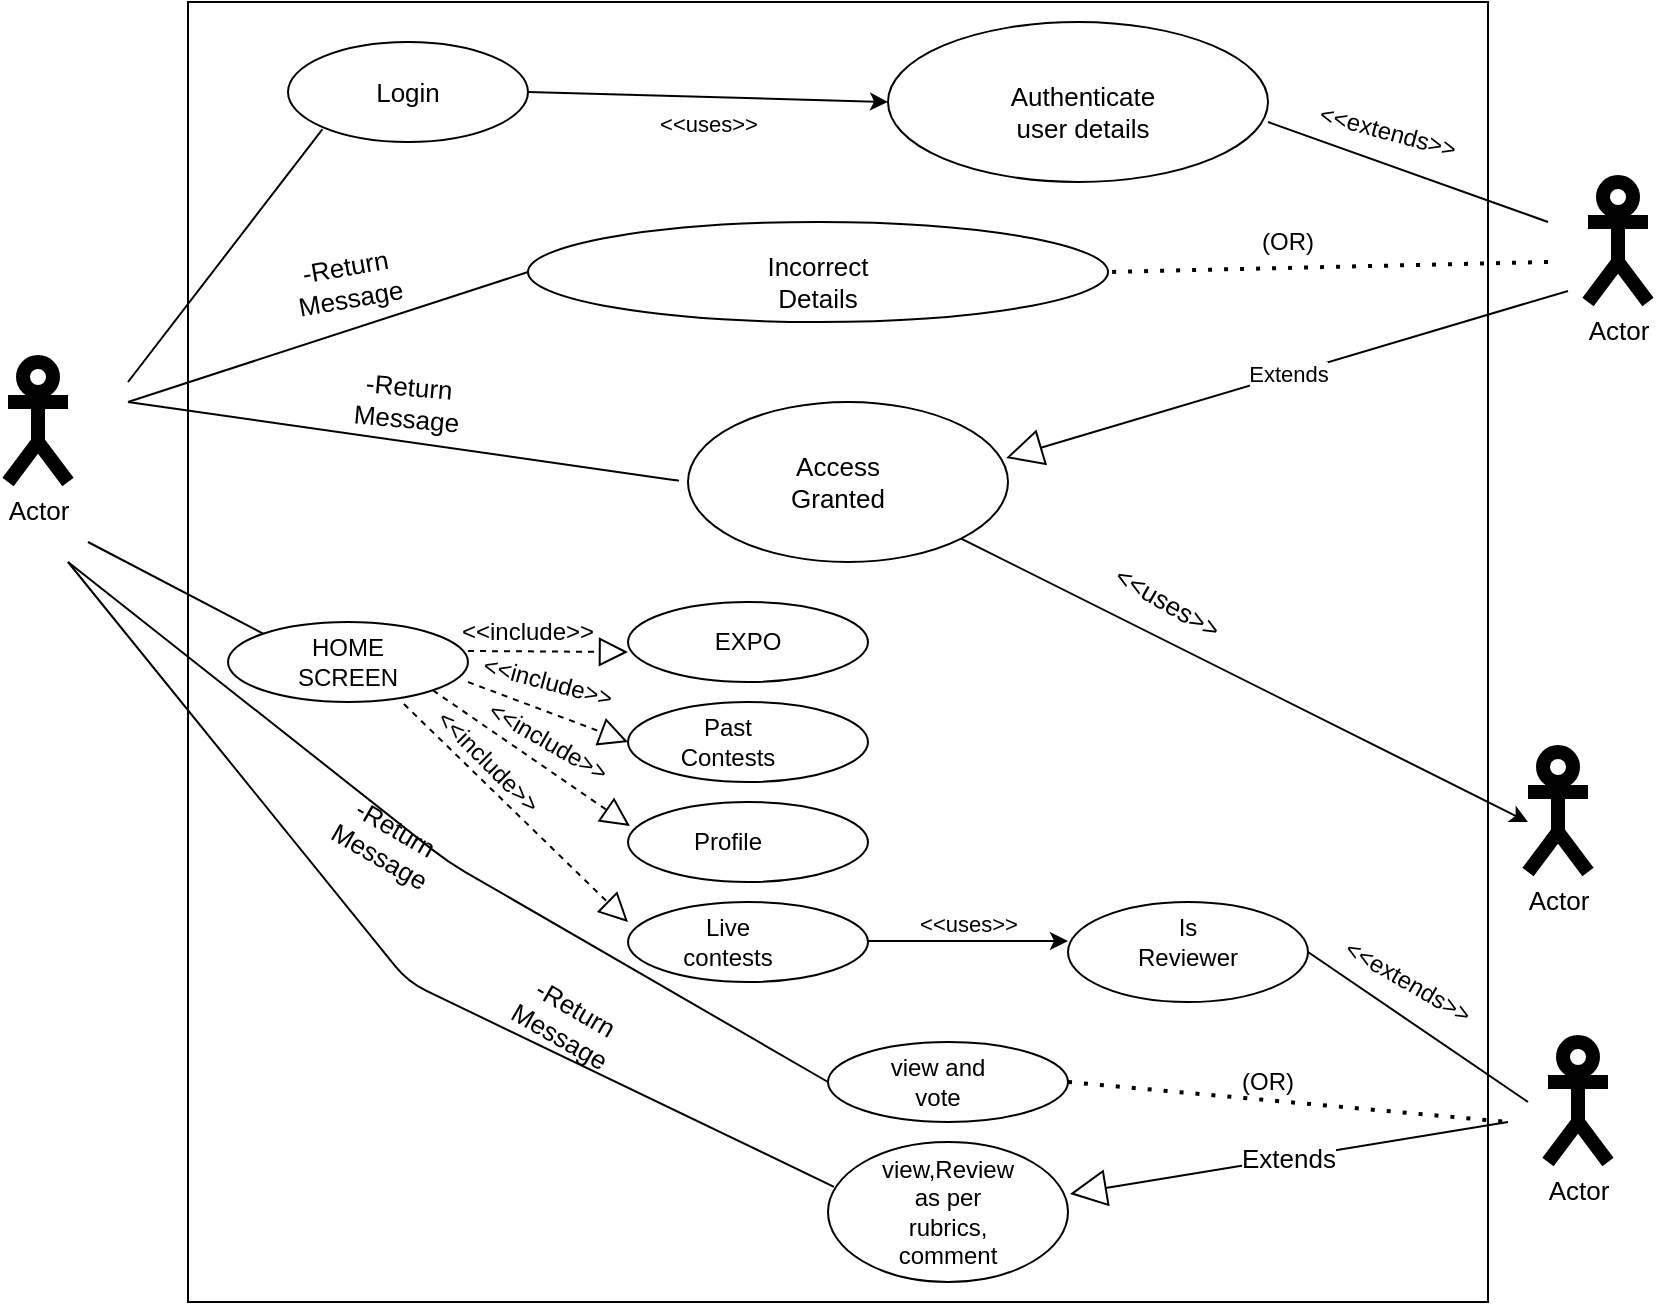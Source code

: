 <mxfile version="14.7.3" type="github">
  <diagram id="A8ZHLsBg5jNTWYTJPtdr" name="Page-1">
    <mxGraphModel dx="868" dy="450" grid="1" gridSize="10" guides="1" tooltips="1" connect="1" arrows="1" fold="1" page="1" pageScale="1" pageWidth="850" pageHeight="1100" math="0" shadow="0">
      <root>
        <mxCell id="0" />
        <mxCell id="1" parent="0" />
        <mxCell id="eQ1egmPzLXoseRVbnO5j-1" value="" style="whiteSpace=wrap;html=1;aspect=fixed;" parent="1" vertex="1">
          <mxGeometry x="240" y="60" width="650" height="650" as="geometry" />
        </mxCell>
        <object label="" id="eQ1egmPzLXoseRVbnO5j-4">
          <mxCell style="ellipse;whiteSpace=wrap;html=1;" parent="1" vertex="1">
            <mxGeometry x="290" y="80" width="120" height="50" as="geometry" />
          </mxCell>
        </object>
        <mxCell id="eQ1egmPzLXoseRVbnO5j-5" value="" style="ellipse;whiteSpace=wrap;html=1;" parent="1" vertex="1">
          <mxGeometry x="590" y="70" width="190" height="80" as="geometry" />
        </mxCell>
        <mxCell id="eQ1egmPzLXoseRVbnO5j-9" value="" style="endArrow=none;html=1;" parent="1" edge="1">
          <mxGeometry width="50" height="50" relative="1" as="geometry">
            <mxPoint x="780" y="120" as="sourcePoint" />
            <mxPoint x="920" y="170" as="targetPoint" />
          </mxGeometry>
        </mxCell>
        <mxCell id="eQ1egmPzLXoseRVbnO5j-15" value="" style="ellipse;whiteSpace=wrap;html=1;" parent="1" vertex="1">
          <mxGeometry x="410" y="170" width="290" height="50" as="geometry" />
        </mxCell>
        <mxCell id="eQ1egmPzLXoseRVbnO5j-18" value="" style="endArrow=none;html=1;" parent="1" edge="1">
          <mxGeometry width="50" height="50" relative="1" as="geometry">
            <mxPoint x="210" y="250" as="sourcePoint" />
            <mxPoint x="210" y="250" as="targetPoint" />
            <Array as="points">
              <mxPoint x="310" y="120" />
            </Array>
          </mxGeometry>
        </mxCell>
        <mxCell id="XVeC--o7v-HrkIY68JHf-1" value="" style="ellipse;whiteSpace=wrap;html=1;" vertex="1" parent="1">
          <mxGeometry x="490" y="260" width="160" height="80" as="geometry" />
        </mxCell>
        <mxCell id="XVeC--o7v-HrkIY68JHf-4" value="" style="endArrow=none;html=1;" edge="1" parent="1">
          <mxGeometry width="50" height="50" relative="1" as="geometry">
            <mxPoint x="210" y="260" as="sourcePoint" />
            <mxPoint x="210" y="260" as="targetPoint" />
            <Array as="points">
              <mxPoint x="490" y="300" />
            </Array>
          </mxGeometry>
        </mxCell>
        <mxCell id="XVeC--o7v-HrkIY68JHf-16" value="" style="endArrow=none;html=1;exitX=0;exitY=0.5;exitDx=0;exitDy=0;" edge="1" parent="1" source="eQ1egmPzLXoseRVbnO5j-15">
          <mxGeometry width="50" height="50" relative="1" as="geometry">
            <mxPoint x="280" y="260" as="sourcePoint" />
            <mxPoint x="210" y="260" as="targetPoint" />
          </mxGeometry>
        </mxCell>
        <mxCell id="XVeC--o7v-HrkIY68JHf-17" value="" style="endArrow=none;dashed=1;html=1;dashPattern=1 3;strokeWidth=2;entryX=1;entryY=0.5;entryDx=0;entryDy=0;" edge="1" parent="1" target="eQ1egmPzLXoseRVbnO5j-15">
          <mxGeometry width="50" height="50" relative="1" as="geometry">
            <mxPoint x="920" y="190" as="sourcePoint" />
            <mxPoint x="630" y="230" as="targetPoint" />
          </mxGeometry>
        </mxCell>
        <mxCell id="XVeC--o7v-HrkIY68JHf-19" value="" style="endArrow=classic;html=1;" edge="1" parent="1" source="XVeC--o7v-HrkIY68JHf-1">
          <mxGeometry width="50" height="50" relative="1" as="geometry">
            <mxPoint x="580" y="500" as="sourcePoint" />
            <mxPoint x="910" y="470" as="targetPoint" />
          </mxGeometry>
        </mxCell>
        <mxCell id="XVeC--o7v-HrkIY68JHf-20" value="" style="ellipse;whiteSpace=wrap;html=1;" vertex="1" parent="1">
          <mxGeometry x="260" y="370" width="120" height="40" as="geometry" />
        </mxCell>
        <mxCell id="XVeC--o7v-HrkIY68JHf-21" value="HOME SCREEN" style="text;html=1;strokeColor=none;fillColor=none;align=center;verticalAlign=middle;whiteSpace=wrap;rounded=0;" vertex="1" parent="1">
          <mxGeometry x="300" y="380" width="40" height="20" as="geometry" />
        </mxCell>
        <mxCell id="XVeC--o7v-HrkIY68JHf-22" value="" style="ellipse;whiteSpace=wrap;html=1;" vertex="1" parent="1">
          <mxGeometry x="460" y="410" width="120" height="40" as="geometry" />
        </mxCell>
        <mxCell id="XVeC--o7v-HrkIY68JHf-23" value="" style="ellipse;whiteSpace=wrap;html=1;" vertex="1" parent="1">
          <mxGeometry x="460" y="360" width="120" height="40" as="geometry" />
        </mxCell>
        <mxCell id="XVeC--o7v-HrkIY68JHf-24" value="" style="ellipse;whiteSpace=wrap;html=1;" vertex="1" parent="1">
          <mxGeometry x="460" y="510" width="120" height="40" as="geometry" />
        </mxCell>
        <mxCell id="XVeC--o7v-HrkIY68JHf-25" value="" style="ellipse;whiteSpace=wrap;html=1;" vertex="1" parent="1">
          <mxGeometry x="460" y="460" width="120" height="40" as="geometry" />
        </mxCell>
        <mxCell id="XVeC--o7v-HrkIY68JHf-26" value="" style="ellipse;whiteSpace=wrap;html=1;" vertex="1" parent="1">
          <mxGeometry x="680" y="510" width="120" height="50" as="geometry" />
        </mxCell>
        <mxCell id="XVeC--o7v-HrkIY68JHf-29" value="" style="endArrow=classic;html=1;" edge="1" parent="1">
          <mxGeometry relative="1" as="geometry">
            <mxPoint x="580" y="529.5" as="sourcePoint" />
            <mxPoint x="680" y="529.5" as="targetPoint" />
          </mxGeometry>
        </mxCell>
        <mxCell id="XVeC--o7v-HrkIY68JHf-30" value="&amp;lt;&amp;lt;uses&amp;gt;&amp;gt;" style="edgeLabel;resizable=0;html=1;align=center;verticalAlign=middle;" connectable="0" vertex="1" parent="XVeC--o7v-HrkIY68JHf-29">
          <mxGeometry relative="1" as="geometry">
            <mxPoint y="-9" as="offset" />
          </mxGeometry>
        </mxCell>
        <mxCell id="XVeC--o7v-HrkIY68JHf-39" value="" style="ellipse;whiteSpace=wrap;html=1;" vertex="1" parent="1">
          <mxGeometry x="560" y="580" width="120" height="40" as="geometry" />
        </mxCell>
        <mxCell id="XVeC--o7v-HrkIY68JHf-40" value="" style="ellipse;whiteSpace=wrap;html=1;" vertex="1" parent="1">
          <mxGeometry x="560" y="630" width="120" height="70" as="geometry" />
        </mxCell>
        <mxCell id="XVeC--o7v-HrkIY68JHf-45" value="" style="endArrow=none;html=1;exitX=0;exitY=0;exitDx=0;exitDy=0;" edge="1" parent="1" source="XVeC--o7v-HrkIY68JHf-20">
          <mxGeometry width="50" height="50" relative="1" as="geometry">
            <mxPoint x="490" y="570" as="sourcePoint" />
            <mxPoint x="190" y="330" as="targetPoint" />
          </mxGeometry>
        </mxCell>
        <mxCell id="XVeC--o7v-HrkIY68JHf-46" value="" style="endArrow=none;html=1;entryX=0;entryY=0.5;entryDx=0;entryDy=0;" edge="1" parent="1" target="XVeC--o7v-HrkIY68JHf-39">
          <mxGeometry width="50" height="50" relative="1" as="geometry">
            <mxPoint x="180" y="340" as="sourcePoint" />
            <mxPoint x="540" y="520" as="targetPoint" />
            <Array as="points">
              <mxPoint x="370" y="490" />
            </Array>
          </mxGeometry>
        </mxCell>
        <mxCell id="XVeC--o7v-HrkIY68JHf-49" value="" style="endArrow=none;html=1;entryX=0.025;entryY=0.32;entryDx=0;entryDy=0;entryPerimeter=0;" edge="1" parent="1" target="XVeC--o7v-HrkIY68JHf-40">
          <mxGeometry width="50" height="50" relative="1" as="geometry">
            <mxPoint x="180" y="340" as="sourcePoint" />
            <mxPoint x="540" y="510" as="targetPoint" />
            <Array as="points">
              <mxPoint x="350" y="550" />
            </Array>
          </mxGeometry>
        </mxCell>
        <mxCell id="XVeC--o7v-HrkIY68JHf-52" value="" style="endArrow=none;html=1;entryX=1;entryY=0.5;entryDx=0;entryDy=0;" edge="1" parent="1" target="XVeC--o7v-HrkIY68JHf-26">
          <mxGeometry width="50" height="50" relative="1" as="geometry">
            <mxPoint x="910" y="610" as="sourcePoint" />
            <mxPoint x="540" y="520" as="targetPoint" />
          </mxGeometry>
        </mxCell>
        <mxCell id="XVeC--o7v-HrkIY68JHf-53" value="&amp;lt;&amp;lt;extends&amp;gt;&amp;gt;" style="text;html=1;strokeColor=none;fillColor=none;align=center;verticalAlign=middle;whiteSpace=wrap;rounded=0;rotation=30;" vertex="1" parent="1">
          <mxGeometry x="830" y="540" width="40" height="20" as="geometry" />
        </mxCell>
        <mxCell id="XVeC--o7v-HrkIY68JHf-54" value="" style="endArrow=none;dashed=1;html=1;dashPattern=1 3;strokeWidth=2;exitX=1;exitY=0.5;exitDx=0;exitDy=0;" edge="1" parent="1" source="XVeC--o7v-HrkIY68JHf-39">
          <mxGeometry width="50" height="50" relative="1" as="geometry">
            <mxPoint x="490" y="570" as="sourcePoint" />
            <mxPoint x="900" y="620" as="targetPoint" />
          </mxGeometry>
        </mxCell>
        <mxCell id="XVeC--o7v-HrkIY68JHf-62" value="" style="endArrow=classic;html=1;exitX=1;exitY=0.5;exitDx=0;exitDy=0;entryX=0;entryY=0.5;entryDx=0;entryDy=0;" edge="1" parent="1" source="eQ1egmPzLXoseRVbnO5j-4" target="eQ1egmPzLXoseRVbnO5j-5">
          <mxGeometry relative="1" as="geometry">
            <mxPoint x="470" y="170" as="sourcePoint" />
            <mxPoint x="570" y="170" as="targetPoint" />
          </mxGeometry>
        </mxCell>
        <mxCell id="XVeC--o7v-HrkIY68JHf-63" value="&amp;lt;&amp;lt;uses&amp;gt;&amp;gt;" style="edgeLabel;resizable=0;html=1;align=center;verticalAlign=middle;" connectable="0" vertex="1" parent="XVeC--o7v-HrkIY68JHf-62">
          <mxGeometry relative="1" as="geometry">
            <mxPoint y="13" as="offset" />
          </mxGeometry>
        </mxCell>
        <mxCell id="XVeC--o7v-HrkIY68JHf-64" value="&amp;lt;&amp;lt;extends&amp;gt;&amp;gt;" style="text;html=1;strokeColor=none;fillColor=none;align=center;verticalAlign=middle;whiteSpace=wrap;rounded=0;rotation=15;" vertex="1" parent="1">
          <mxGeometry x="820" y="120" width="40" height="10" as="geometry" />
        </mxCell>
        <mxCell id="XVeC--o7v-HrkIY68JHf-66" value="" style="endArrow=block;dashed=1;endFill=0;endSize=12;html=1;" edge="1" parent="1">
          <mxGeometry width="160" relative="1" as="geometry">
            <mxPoint x="380" y="384.5" as="sourcePoint" />
            <mxPoint x="460" y="385" as="targetPoint" />
          </mxGeometry>
        </mxCell>
        <mxCell id="XVeC--o7v-HrkIY68JHf-67" value="" style="endArrow=block;dashed=1;endFill=0;endSize=12;html=1;exitX=1;exitY=0.75;exitDx=0;exitDy=0;exitPerimeter=0;entryX=0;entryY=0.5;entryDx=0;entryDy=0;" edge="1" parent="1" source="XVeC--o7v-HrkIY68JHf-20" target="XVeC--o7v-HrkIY68JHf-22">
          <mxGeometry width="160" relative="1" as="geometry">
            <mxPoint x="440" y="430" as="sourcePoint" />
            <mxPoint x="600" y="430" as="targetPoint" />
          </mxGeometry>
        </mxCell>
        <mxCell id="XVeC--o7v-HrkIY68JHf-68" value="" style="endArrow=block;dashed=1;endFill=0;endSize=12;html=1;exitX=1;exitY=1;exitDx=0;exitDy=0;entryX=0.008;entryY=0.3;entryDx=0;entryDy=0;entryPerimeter=0;" edge="1" parent="1" source="XVeC--o7v-HrkIY68JHf-20" target="XVeC--o7v-HrkIY68JHf-25">
          <mxGeometry width="160" relative="1" as="geometry">
            <mxPoint x="440" y="430" as="sourcePoint" />
            <mxPoint x="600" y="430" as="targetPoint" />
          </mxGeometry>
        </mxCell>
        <mxCell id="XVeC--o7v-HrkIY68JHf-69" value="" style="endArrow=block;dashed=1;endFill=0;endSize=12;html=1;exitX=0.733;exitY=1.025;exitDx=0;exitDy=0;exitPerimeter=0;" edge="1" parent="1" source="XVeC--o7v-HrkIY68JHf-20">
          <mxGeometry width="160" relative="1" as="geometry">
            <mxPoint x="440" y="430" as="sourcePoint" />
            <mxPoint x="460" y="520" as="targetPoint" />
          </mxGeometry>
        </mxCell>
        <mxCell id="XVeC--o7v-HrkIY68JHf-70" value="&amp;lt;&amp;lt;include&amp;gt;&amp;gt;" style="text;html=1;strokeColor=none;fillColor=none;align=center;verticalAlign=middle;whiteSpace=wrap;rounded=0;" vertex="1" parent="1">
          <mxGeometry x="410" y="370" height="10" as="geometry" />
        </mxCell>
        <mxCell id="XVeC--o7v-HrkIY68JHf-71" value="&amp;lt;&amp;lt;include&amp;gt;&amp;gt;" style="text;html=1;strokeColor=none;fillColor=none;align=center;verticalAlign=middle;whiteSpace=wrap;rounded=0;rotation=30;" vertex="1" parent="1">
          <mxGeometry x="420" y="425" height="10" as="geometry" />
        </mxCell>
        <mxCell id="XVeC--o7v-HrkIY68JHf-72" value="&amp;lt;&amp;lt;include&amp;gt;&amp;gt;" style="text;html=1;strokeColor=none;fillColor=none;align=center;verticalAlign=middle;whiteSpace=wrap;rounded=0;rotation=45;" vertex="1" parent="1">
          <mxGeometry x="370" y="430" width="40" height="20" as="geometry" />
        </mxCell>
        <mxCell id="XVeC--o7v-HrkIY68JHf-73" value="&amp;lt;&amp;lt;include&amp;gt;&amp;gt;" style="text;html=1;strokeColor=none;fillColor=none;align=center;verticalAlign=middle;whiteSpace=wrap;rounded=0;rotation=15;" vertex="1" parent="1">
          <mxGeometry x="400" y="390" width="40" height="20" as="geometry" />
        </mxCell>
        <mxCell id="XVeC--o7v-HrkIY68JHf-74" value="(OR)" style="text;html=1;strokeColor=none;fillColor=none;align=center;verticalAlign=middle;whiteSpace=wrap;rounded=0;" vertex="1" parent="1">
          <mxGeometry x="760" y="590" width="40" height="20" as="geometry" />
        </mxCell>
        <mxCell id="XVeC--o7v-HrkIY68JHf-75" value="(OR)" style="text;html=1;strokeColor=none;fillColor=none;align=center;verticalAlign=middle;whiteSpace=wrap;rounded=0;" vertex="1" parent="1">
          <mxGeometry x="770" y="170" width="40" height="20" as="geometry" />
        </mxCell>
        <mxCell id="XVeC--o7v-HrkIY68JHf-76" value="Extends" style="endArrow=block;endSize=16;endFill=0;html=1;entryX=0.994;entryY=0.35;entryDx=0;entryDy=0;entryPerimeter=0;" edge="1" parent="1" target="XVeC--o7v-HrkIY68JHf-1">
          <mxGeometry width="160" relative="1" as="geometry">
            <mxPoint x="930" y="204.46" as="sourcePoint" />
            <mxPoint x="600" y="210" as="targetPoint" />
          </mxGeometry>
        </mxCell>
        <mxCell id="XVeC--o7v-HrkIY68JHf-80" value="EXPO" style="text;html=1;strokeColor=none;fillColor=none;align=center;verticalAlign=middle;whiteSpace=wrap;rounded=0;" vertex="1" parent="1">
          <mxGeometry x="500" y="370" width="40" height="20" as="geometry" />
        </mxCell>
        <mxCell id="XVeC--o7v-HrkIY68JHf-81" value="Past Contests" style="text;html=1;strokeColor=none;fillColor=none;align=center;verticalAlign=middle;whiteSpace=wrap;rounded=0;" vertex="1" parent="1">
          <mxGeometry x="490" y="420" width="40" height="20" as="geometry" />
        </mxCell>
        <mxCell id="XVeC--o7v-HrkIY68JHf-82" value="Profile" style="text;html=1;strokeColor=none;fillColor=none;align=center;verticalAlign=middle;whiteSpace=wrap;rounded=0;" vertex="1" parent="1">
          <mxGeometry x="490" y="470" width="40" height="20" as="geometry" />
        </mxCell>
        <mxCell id="XVeC--o7v-HrkIY68JHf-83" value="Live contests" style="text;html=1;strokeColor=none;fillColor=none;align=center;verticalAlign=middle;whiteSpace=wrap;rounded=0;" vertex="1" parent="1">
          <mxGeometry x="490" y="520" width="40" height="20" as="geometry" />
        </mxCell>
        <mxCell id="XVeC--o7v-HrkIY68JHf-84" value="Is Reviewer" style="text;html=1;strokeColor=none;fillColor=none;align=center;verticalAlign=middle;whiteSpace=wrap;rounded=0;" vertex="1" parent="1">
          <mxGeometry x="720" y="520" width="40" height="20" as="geometry" />
        </mxCell>
        <mxCell id="XVeC--o7v-HrkIY68JHf-86" style="edgeStyle=orthogonalEdgeStyle;rounded=0;orthogonalLoop=1;jettySize=auto;html=1;exitX=0.5;exitY=0;exitDx=0;exitDy=0;entryX=0.75;entryY=0;entryDx=0;entryDy=0;startArrow=none;" edge="1" parent="1">
          <mxGeometry relative="1" as="geometry">
            <mxPoint x="620" y="590" as="sourcePoint" />
            <mxPoint x="620" y="590" as="targetPoint" />
          </mxGeometry>
        </mxCell>
        <mxCell id="XVeC--o7v-HrkIY68JHf-90" value="view and vote" style="text;html=1;strokeColor=none;fillColor=none;align=center;verticalAlign=middle;whiteSpace=wrap;rounded=0;" vertex="1" parent="1">
          <mxGeometry x="580" y="590" width="70" height="20" as="geometry" />
        </mxCell>
        <mxCell id="XVeC--o7v-HrkIY68JHf-91" value="view,Review as per rubrics, comment" style="text;html=1;strokeColor=none;fillColor=none;align=center;verticalAlign=middle;whiteSpace=wrap;rounded=0;" vertex="1" parent="1">
          <mxGeometry x="585" y="655" width="70" height="20" as="geometry" />
        </mxCell>
        <mxCell id="XVeC--o7v-HrkIY68JHf-94" value="Incorrect Details" style="text;html=1;strokeColor=none;fillColor=none;align=center;verticalAlign=middle;whiteSpace=wrap;rounded=0;perimeterSpacing=3;strokeWidth=7;fontStyle=0;fontSize=13;" vertex="1" parent="1">
          <mxGeometry x="510" y="190" width="90" height="20" as="geometry" />
        </mxCell>
        <mxCell id="XVeC--o7v-HrkIY68JHf-95" value="Access Granted" style="text;html=1;strokeColor=none;fillColor=none;align=center;verticalAlign=middle;whiteSpace=wrap;rounded=0;fontSize=13;" vertex="1" parent="1">
          <mxGeometry x="545" y="280" width="40" height="40" as="geometry" />
        </mxCell>
        <mxCell id="XVeC--o7v-HrkIY68JHf-97" value="-Return Message" style="text;html=1;strokeColor=none;fillColor=none;align=center;verticalAlign=middle;whiteSpace=wrap;rounded=0;fontSize=13;rotation=-10;" vertex="1" parent="1">
          <mxGeometry x="300" y="190" width="40" height="20" as="geometry" />
        </mxCell>
        <mxCell id="XVeC--o7v-HrkIY68JHf-98" value="-Return Message" style="text;html=1;strokeColor=none;fillColor=none;align=center;verticalAlign=middle;whiteSpace=wrap;rounded=0;fontSize=13;rotation=5;" vertex="1" parent="1">
          <mxGeometry x="330" y="250" width="40" height="20" as="geometry" />
        </mxCell>
        <mxCell id="XVeC--o7v-HrkIY68JHf-99" value="-Return Message" style="text;html=1;strokeColor=none;fillColor=none;align=center;verticalAlign=middle;whiteSpace=wrap;rounded=0;fontSize=13;rotation=30;" vertex="1" parent="1">
          <mxGeometry x="320" y="470" width="40" height="20" as="geometry" />
        </mxCell>
        <mxCell id="XVeC--o7v-HrkIY68JHf-100" value="-Return Message" style="text;html=1;strokeColor=none;fillColor=none;align=center;verticalAlign=middle;whiteSpace=wrap;rounded=0;fontSize=13;rotation=30;" vertex="1" parent="1">
          <mxGeometry x="410" y="560" width="40" height="20" as="geometry" />
        </mxCell>
        <mxCell id="XVeC--o7v-HrkIY68JHf-101" value="Login" style="text;html=1;strokeColor=none;fillColor=none;align=center;verticalAlign=middle;whiteSpace=wrap;rounded=0;fontSize=13;" vertex="1" parent="1">
          <mxGeometry x="330" y="95" width="40" height="20" as="geometry" />
        </mxCell>
        <mxCell id="XVeC--o7v-HrkIY68JHf-102" value="Authenticate user details" style="text;html=1;strokeColor=none;fillColor=none;align=center;verticalAlign=middle;whiteSpace=wrap;rounded=0;fontSize=13;" vertex="1" parent="1">
          <mxGeometry x="655" y="100" width="65" height="30" as="geometry" />
        </mxCell>
        <mxCell id="XVeC--o7v-HrkIY68JHf-103" value="Extends" style="endArrow=block;endSize=16;endFill=0;html=1;fontSize=13;entryX=1.008;entryY=0.371;entryDx=0;entryDy=0;entryPerimeter=0;" edge="1" parent="1" target="XVeC--o7v-HrkIY68JHf-40">
          <mxGeometry width="160" relative="1" as="geometry">
            <mxPoint x="900" y="620" as="sourcePoint" />
            <mxPoint x="600" y="590" as="targetPoint" />
          </mxGeometry>
        </mxCell>
        <mxCell id="XVeC--o7v-HrkIY68JHf-105" value="Actor" style="shape=umlActor;verticalLabelPosition=bottom;verticalAlign=top;html=1;outlineConnect=0;shadow=0;sketch=0;fontSize=13;strokeWidth=7;textDirection=ltr;" vertex="1" parent="1">
          <mxGeometry x="150" y="240" width="30" height="60" as="geometry" />
        </mxCell>
        <mxCell id="XVeC--o7v-HrkIY68JHf-106" value="Actor" style="shape=umlActor;verticalLabelPosition=bottom;verticalAlign=top;html=1;outlineConnect=0;shadow=0;sketch=0;fontSize=13;strokeWidth=7;gradientColor=none;" vertex="1" parent="1">
          <mxGeometry x="940" y="150" width="30" height="60" as="geometry" />
        </mxCell>
        <mxCell id="XVeC--o7v-HrkIY68JHf-107" value="Actor" style="shape=umlActor;verticalLabelPosition=bottom;verticalAlign=top;html=1;outlineConnect=0;shadow=0;sketch=0;fontSize=13;strokeWidth=7;gradientColor=none;" vertex="1" parent="1">
          <mxGeometry x="910" y="435" width="30" height="60" as="geometry" />
        </mxCell>
        <mxCell id="XVeC--o7v-HrkIY68JHf-108" value="Actor" style="shape=umlActor;verticalLabelPosition=bottom;verticalAlign=top;html=1;outlineConnect=0;shadow=0;sketch=0;fontSize=13;strokeWidth=7;gradientColor=none;" vertex="1" parent="1">
          <mxGeometry x="920" y="580" width="30" height="60" as="geometry" />
        </mxCell>
        <mxCell id="XVeC--o7v-HrkIY68JHf-111" value="&amp;lt;&amp;lt;uses&amp;gt;&amp;gt;" style="text;html=1;strokeColor=none;fillColor=none;align=center;verticalAlign=middle;whiteSpace=wrap;rounded=0;shadow=0;sketch=0;fontSize=13;rotation=30;" vertex="1" parent="1">
          <mxGeometry x="710" y="350" width="40" height="20" as="geometry" />
        </mxCell>
      </root>
    </mxGraphModel>
  </diagram>
</mxfile>
